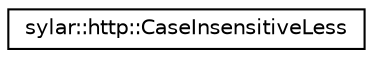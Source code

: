 digraph "类继承关系图"
{
 // LATEX_PDF_SIZE
  edge [fontname="Helvetica",fontsize="10",labelfontname="Helvetica",labelfontsize="10"];
  node [fontname="Helvetica",fontsize="10",shape=record];
  rankdir="LR";
  Node0 [label="sylar::http::CaseInsensitiveLess",height=0.2,width=0.4,color="black", fillcolor="white", style="filled",URL="$structsylar_1_1http_1_1CaseInsensitiveLess.html",tooltip="忽略大小写比较仿函数"];
}
